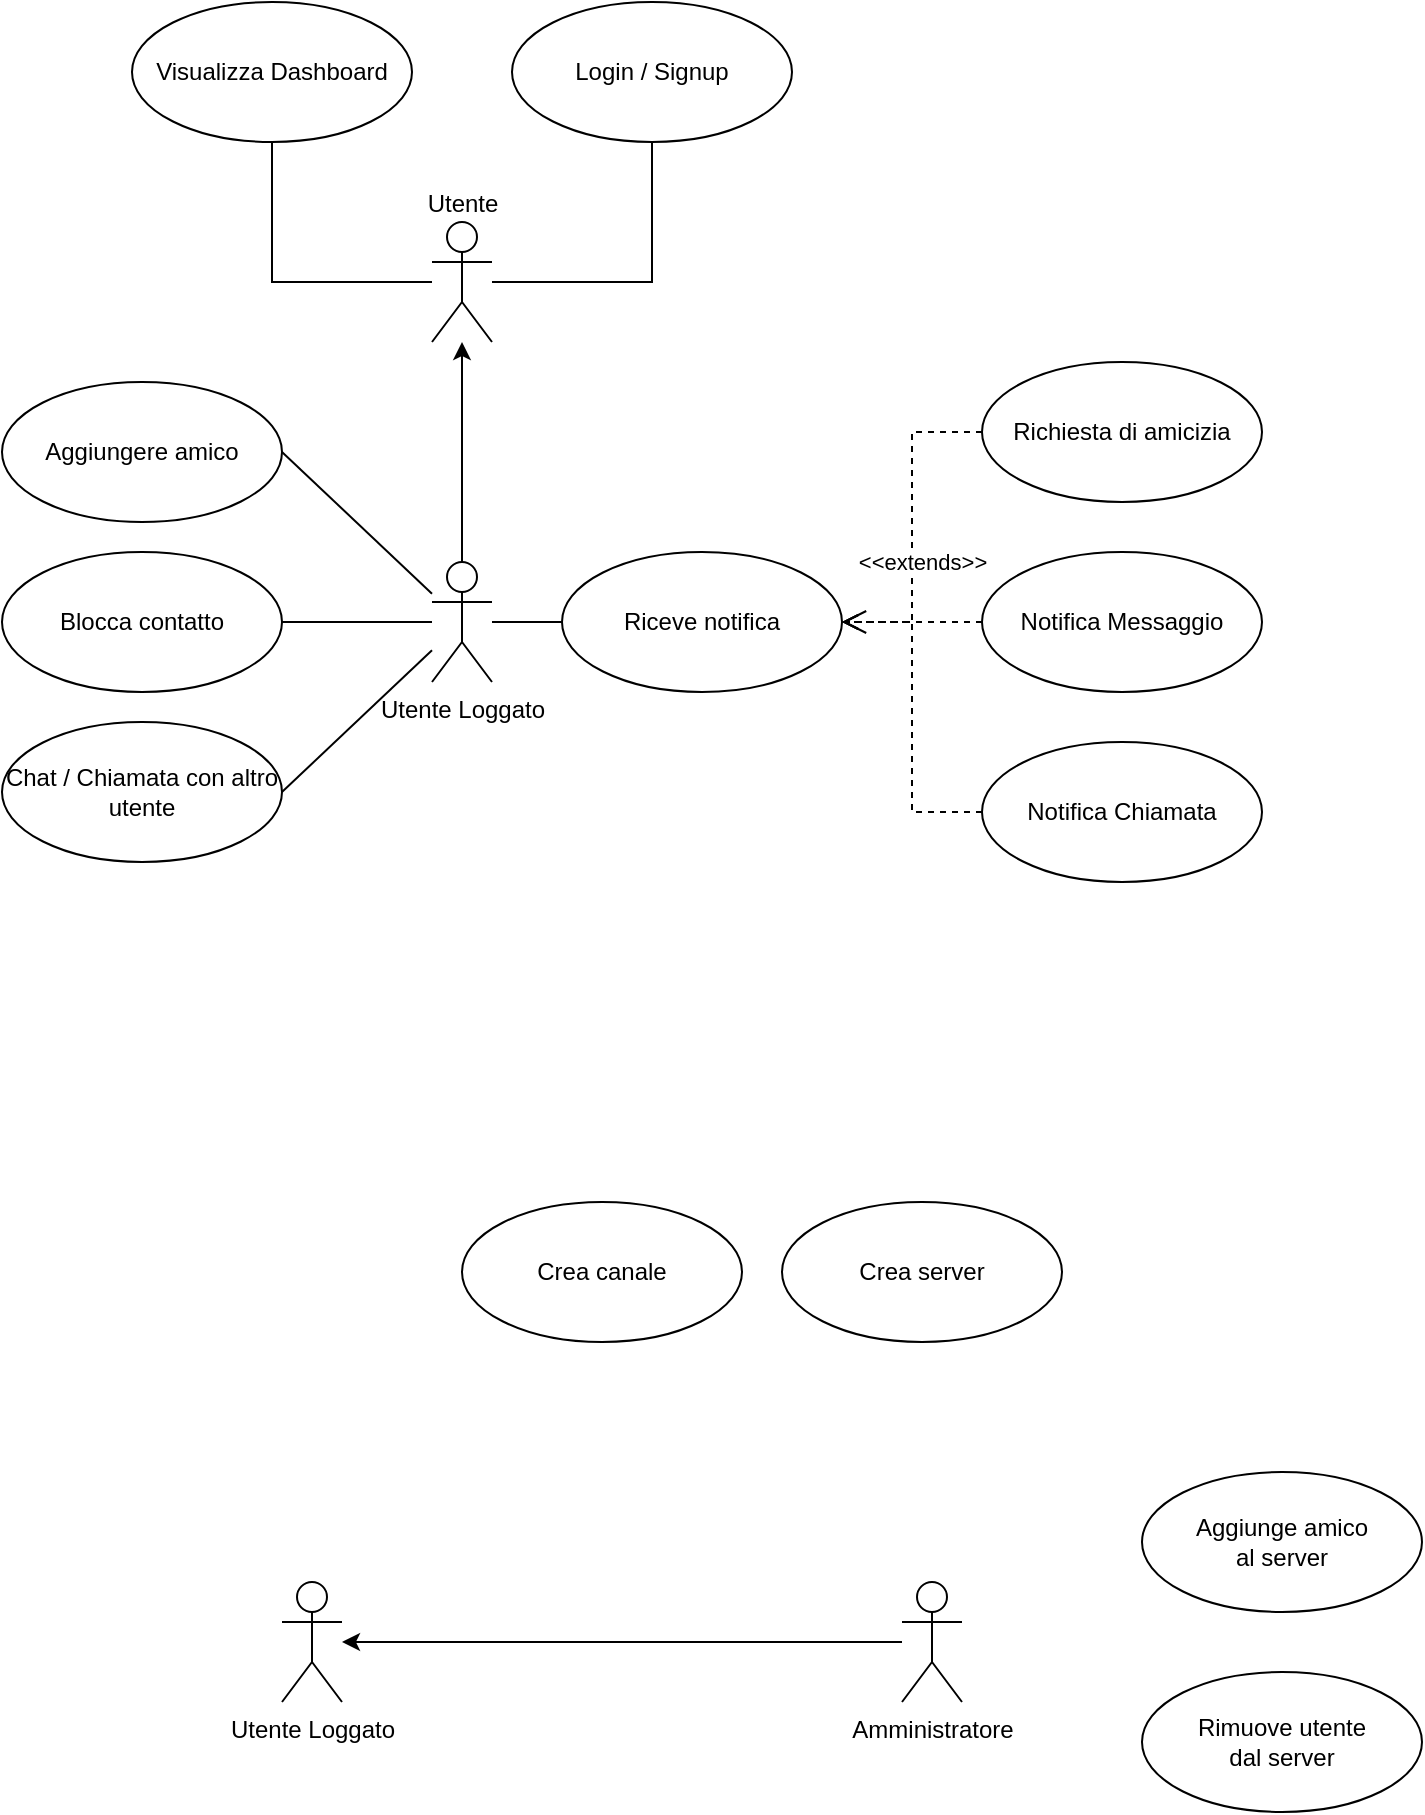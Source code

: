 <mxfile version="21.0.6" type="github">
  <diagram name="casi d&#39;uso" id="L522oNF_uNWGlUxBPbBV">
    <mxGraphModel dx="1069" dy="733" grid="1" gridSize="10" guides="1" tooltips="1" connect="1" arrows="1" fold="1" page="1" pageScale="1" pageWidth="1169" pageHeight="1654" math="0" shadow="0">
      <root>
        <mxCell id="0" />
        <mxCell id="1" parent="0" />
        <mxCell id="ZlrdZ9Rfqk7_zWv-UgOn-36" style="edgeStyle=orthogonalEdgeStyle;rounded=0;orthogonalLoop=1;jettySize=auto;html=1;" edge="1" parent="1" source="ZlrdZ9Rfqk7_zWv-UgOn-1" target="ZlrdZ9Rfqk7_zWv-UgOn-2">
          <mxGeometry relative="1" as="geometry" />
        </mxCell>
        <mxCell id="ZlrdZ9Rfqk7_zWv-UgOn-47" style="rounded=0;orthogonalLoop=1;jettySize=auto;html=1;entryX=1;entryY=0.5;entryDx=0;entryDy=0;startSize=10;endSize=10;endArrow=none;endFill=0;" edge="1" parent="1" source="ZlrdZ9Rfqk7_zWv-UgOn-1" target="ZlrdZ9Rfqk7_zWv-UgOn-17">
          <mxGeometry relative="1" as="geometry" />
        </mxCell>
        <mxCell id="ZlrdZ9Rfqk7_zWv-UgOn-48" style="rounded=0;orthogonalLoop=1;jettySize=auto;html=1;startSize=10;endSize=10;endArrow=none;endFill=0;" edge="1" parent="1" source="ZlrdZ9Rfqk7_zWv-UgOn-1" target="ZlrdZ9Rfqk7_zWv-UgOn-18">
          <mxGeometry relative="1" as="geometry" />
        </mxCell>
        <mxCell id="ZlrdZ9Rfqk7_zWv-UgOn-49" style="rounded=0;orthogonalLoop=1;jettySize=auto;html=1;entryX=1;entryY=0.5;entryDx=0;entryDy=0;startSize=10;endSize=10;endArrow=none;endFill=0;" edge="1" parent="1" source="ZlrdZ9Rfqk7_zWv-UgOn-1" target="ZlrdZ9Rfqk7_zWv-UgOn-19">
          <mxGeometry relative="1" as="geometry" />
        </mxCell>
        <mxCell id="ZlrdZ9Rfqk7_zWv-UgOn-50" style="edgeStyle=orthogonalEdgeStyle;rounded=0;orthogonalLoop=1;jettySize=auto;html=1;startSize=10;endSize=10;endArrow=none;endFill=0;" edge="1" parent="1" source="ZlrdZ9Rfqk7_zWv-UgOn-1" target="ZlrdZ9Rfqk7_zWv-UgOn-20">
          <mxGeometry relative="1" as="geometry" />
        </mxCell>
        <mxCell id="ZlrdZ9Rfqk7_zWv-UgOn-1" value="Utente Loggato" style="shape=umlActor;verticalLabelPosition=bottom;verticalAlign=top;html=1;outlineConnect=0;" vertex="1" parent="1">
          <mxGeometry x="475" y="350" width="30" height="60" as="geometry" />
        </mxCell>
        <mxCell id="ZlrdZ9Rfqk7_zWv-UgOn-11" style="edgeStyle=orthogonalEdgeStyle;rounded=0;orthogonalLoop=1;jettySize=auto;html=1;startSize=10;endSize=10;endArrow=none;endFill=0;" edge="1" parent="1" source="ZlrdZ9Rfqk7_zWv-UgOn-2" target="ZlrdZ9Rfqk7_zWv-UgOn-9">
          <mxGeometry relative="1" as="geometry" />
        </mxCell>
        <mxCell id="ZlrdZ9Rfqk7_zWv-UgOn-13" style="edgeStyle=orthogonalEdgeStyle;rounded=0;orthogonalLoop=1;jettySize=auto;html=1;entryX=0.5;entryY=1;entryDx=0;entryDy=0;startSize=10;endSize=10;endArrow=none;endFill=0;" edge="1" parent="1" source="ZlrdZ9Rfqk7_zWv-UgOn-2" target="ZlrdZ9Rfqk7_zWv-UgOn-8">
          <mxGeometry relative="1" as="geometry" />
        </mxCell>
        <mxCell id="ZlrdZ9Rfqk7_zWv-UgOn-8" value="Visualizza Dashboard" style="ellipse;whiteSpace=wrap;html=1;" vertex="1" parent="1">
          <mxGeometry x="325" y="70" width="140" height="70" as="geometry" />
        </mxCell>
        <mxCell id="ZlrdZ9Rfqk7_zWv-UgOn-9" value="Login / Signup" style="ellipse;whiteSpace=wrap;html=1;" vertex="1" parent="1">
          <mxGeometry x="515" y="70" width="140" height="70" as="geometry" />
        </mxCell>
        <mxCell id="ZlrdZ9Rfqk7_zWv-UgOn-2" value="Utente" style="shape=umlActor;verticalLabelPosition=top;verticalAlign=bottom;html=1;outlineConnect=0;horizontal=1;labelPosition=center;align=center;" vertex="1" parent="1">
          <mxGeometry x="475" y="180" width="30" height="60" as="geometry" />
        </mxCell>
        <mxCell id="ZlrdZ9Rfqk7_zWv-UgOn-17" value="Aggiungere amico" style="ellipse;whiteSpace=wrap;html=1;" vertex="1" parent="1">
          <mxGeometry x="260" y="260" width="140" height="70" as="geometry" />
        </mxCell>
        <mxCell id="ZlrdZ9Rfqk7_zWv-UgOn-18" value="Blocca contatto" style="ellipse;whiteSpace=wrap;html=1;" vertex="1" parent="1">
          <mxGeometry x="260" y="345" width="140" height="70" as="geometry" />
        </mxCell>
        <mxCell id="ZlrdZ9Rfqk7_zWv-UgOn-19" value="Chat / Chiamata con altro utente" style="ellipse;whiteSpace=wrap;html=1;" vertex="1" parent="1">
          <mxGeometry x="260" y="430" width="140" height="70" as="geometry" />
        </mxCell>
        <mxCell id="ZlrdZ9Rfqk7_zWv-UgOn-20" value="Riceve notifica" style="ellipse;whiteSpace=wrap;html=1;" vertex="1" parent="1">
          <mxGeometry x="540" y="345" width="140" height="70" as="geometry" />
        </mxCell>
        <mxCell id="ZlrdZ9Rfqk7_zWv-UgOn-66" style="edgeStyle=orthogonalEdgeStyle;rounded=0;orthogonalLoop=1;jettySize=auto;html=1;endArrow=open;endFill=0;dashed=1;endSize=10;" edge="1" parent="1" source="ZlrdZ9Rfqk7_zWv-UgOn-26" target="ZlrdZ9Rfqk7_zWv-UgOn-20">
          <mxGeometry relative="1" as="geometry" />
        </mxCell>
        <mxCell id="ZlrdZ9Rfqk7_zWv-UgOn-26" value="Notifica Messaggio" style="ellipse;whiteSpace=wrap;html=1;" vertex="1" parent="1">
          <mxGeometry x="750" y="345" width="140" height="70" as="geometry" />
        </mxCell>
        <mxCell id="ZlrdZ9Rfqk7_zWv-UgOn-68" style="edgeStyle=orthogonalEdgeStyle;rounded=0;orthogonalLoop=1;jettySize=auto;html=1;entryX=1;entryY=0.5;entryDx=0;entryDy=0;endArrow=open;endFill=0;dashed=1;" edge="1" parent="1" source="ZlrdZ9Rfqk7_zWv-UgOn-27" target="ZlrdZ9Rfqk7_zWv-UgOn-20">
          <mxGeometry relative="1" as="geometry" />
        </mxCell>
        <mxCell id="ZlrdZ9Rfqk7_zWv-UgOn-27" value="Notifica Chiamata" style="ellipse;whiteSpace=wrap;html=1;" vertex="1" parent="1">
          <mxGeometry x="750" y="440" width="140" height="70" as="geometry" />
        </mxCell>
        <mxCell id="ZlrdZ9Rfqk7_zWv-UgOn-67" style="edgeStyle=orthogonalEdgeStyle;rounded=0;orthogonalLoop=1;jettySize=auto;html=1;entryX=1;entryY=0.5;entryDx=0;entryDy=0;endArrow=open;endFill=0;dashed=1;" edge="1" parent="1" source="ZlrdZ9Rfqk7_zWv-UgOn-28" target="ZlrdZ9Rfqk7_zWv-UgOn-20">
          <mxGeometry relative="1" as="geometry" />
        </mxCell>
        <mxCell id="ZlrdZ9Rfqk7_zWv-UgOn-69" value="&amp;lt;&amp;lt;extends&amp;gt;&amp;gt;" style="edgeLabel;html=1;align=center;verticalAlign=middle;resizable=0;points=[];" vertex="1" connectable="0" parent="ZlrdZ9Rfqk7_zWv-UgOn-67">
          <mxGeometry x="0.624" y="-3" relative="1" as="geometry">
            <mxPoint x="9" y="-27" as="offset" />
          </mxGeometry>
        </mxCell>
        <mxCell id="ZlrdZ9Rfqk7_zWv-UgOn-28" value="Richiesta di amicizia" style="ellipse;whiteSpace=wrap;html=1;" vertex="1" parent="1">
          <mxGeometry x="750" y="250" width="140" height="70" as="geometry" />
        </mxCell>
        <mxCell id="ZlrdZ9Rfqk7_zWv-UgOn-54" style="edgeStyle=orthogonalEdgeStyle;rounded=0;orthogonalLoop=1;jettySize=auto;html=1;" edge="1" parent="1" source="ZlrdZ9Rfqk7_zWv-UgOn-33" target="ZlrdZ9Rfqk7_zWv-UgOn-43">
          <mxGeometry relative="1" as="geometry" />
        </mxCell>
        <mxCell id="ZlrdZ9Rfqk7_zWv-UgOn-33" value="Amministratore" style="shape=umlActor;verticalLabelPosition=bottom;verticalAlign=top;html=1;outlineConnect=0;horizontal=1;labelPosition=center;align=center;" vertex="1" parent="1">
          <mxGeometry x="710" y="860" width="30" height="60" as="geometry" />
        </mxCell>
        <mxCell id="ZlrdZ9Rfqk7_zWv-UgOn-40" value="Aggiunge amico&lt;br&gt;al server" style="ellipse;whiteSpace=wrap;html=1;" vertex="1" parent="1">
          <mxGeometry x="830" y="805" width="140" height="70" as="geometry" />
        </mxCell>
        <mxCell id="ZlrdZ9Rfqk7_zWv-UgOn-43" value="Utente Loggato" style="shape=umlActor;verticalLabelPosition=bottom;verticalAlign=top;html=1;outlineConnect=0;labelPosition=center;align=center;" vertex="1" parent="1">
          <mxGeometry x="400" y="860" width="30" height="60" as="geometry" />
        </mxCell>
        <mxCell id="ZlrdZ9Rfqk7_zWv-UgOn-56" value="Rimuove utente&lt;br&gt;dal server" style="ellipse;whiteSpace=wrap;html=1;" vertex="1" parent="1">
          <mxGeometry x="830" y="905" width="140" height="70" as="geometry" />
        </mxCell>
        <mxCell id="ZlrdZ9Rfqk7_zWv-UgOn-57" value="Crea canale" style="ellipse;whiteSpace=wrap;html=1;" vertex="1" parent="1">
          <mxGeometry x="490" y="670" width="140" height="70" as="geometry" />
        </mxCell>
        <mxCell id="ZlrdZ9Rfqk7_zWv-UgOn-58" value="Crea server" style="ellipse;whiteSpace=wrap;html=1;" vertex="1" parent="1">
          <mxGeometry x="650" y="670" width="140" height="70" as="geometry" />
        </mxCell>
      </root>
    </mxGraphModel>
  </diagram>
</mxfile>
